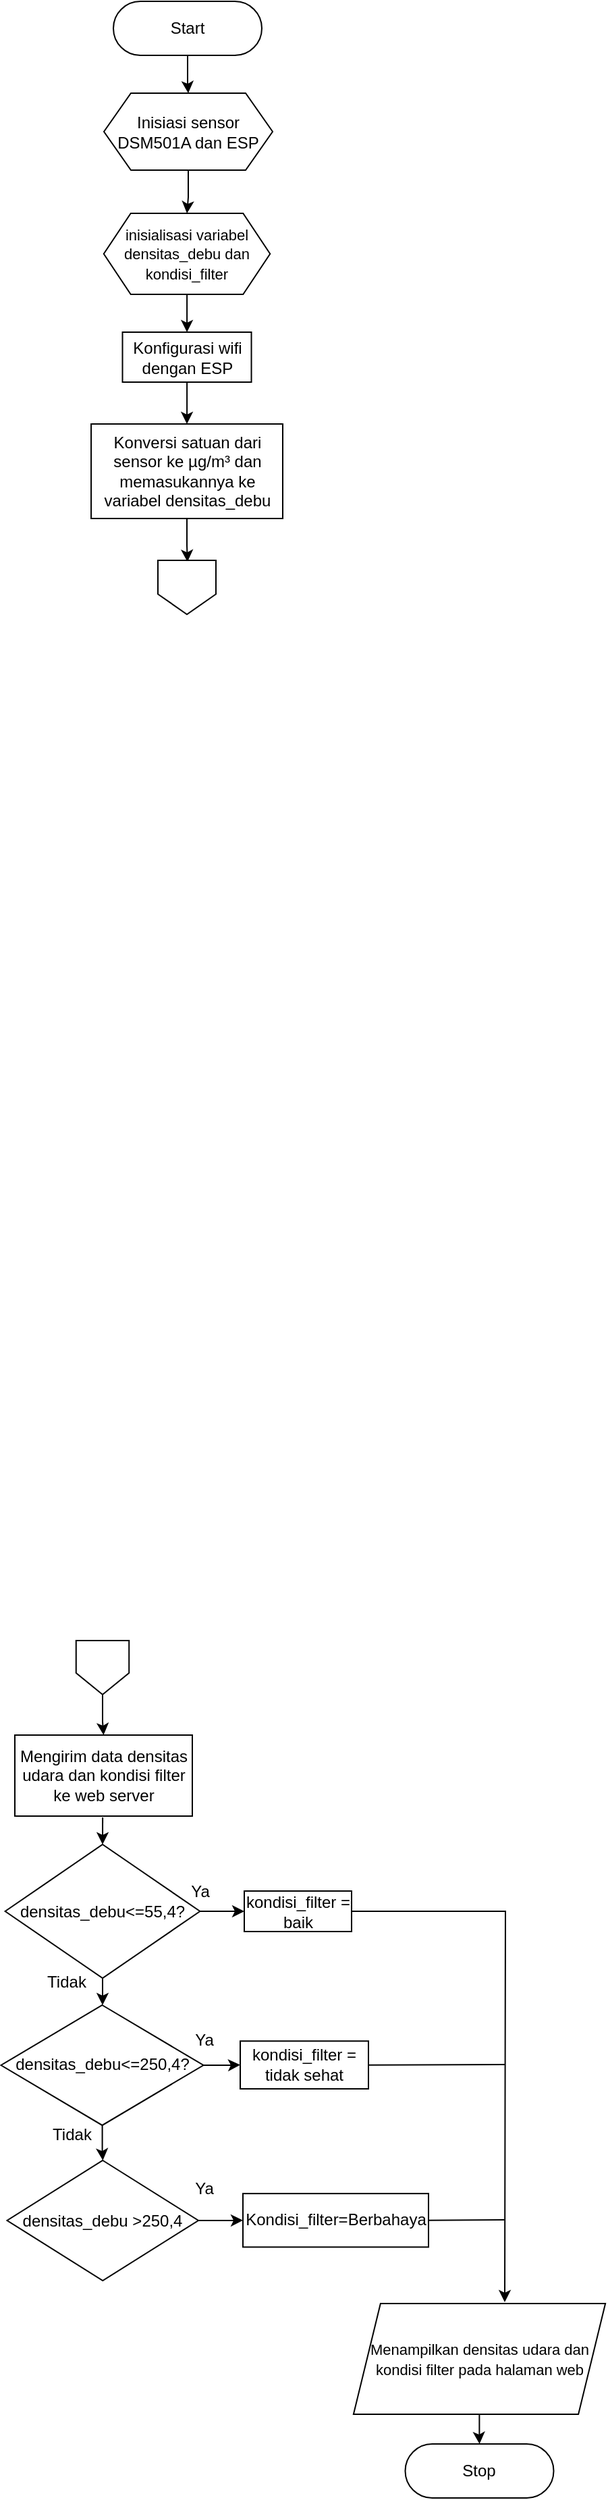 <mxfile version="24.0.1" type="github">
  <diagram name="Page-1" id="-ti8Vwm0ZAQlgcw2IOau">
    <mxGraphModel dx="768" dy="416" grid="1" gridSize="10" guides="1" tooltips="1" connect="1" arrows="1" fold="1" page="1" pageScale="1" pageWidth="850" pageHeight="1100" math="0" shadow="0">
      <root>
        <mxCell id="0" />
        <mxCell id="1" parent="0" />
        <mxCell id="4n3yPjEWY9yg18HthSz6-5" value="" style="edgeStyle=orthogonalEdgeStyle;rounded=0;orthogonalLoop=1;jettySize=auto;html=1;" parent="1" source="4n3yPjEWY9yg18HthSz6-1" target="4n3yPjEWY9yg18HthSz6-4" edge="1">
          <mxGeometry relative="1" as="geometry" />
        </mxCell>
        <mxCell id="4n3yPjEWY9yg18HthSz6-1" value="Start" style="html=1;dashed=0;whiteSpace=wrap;shape=mxgraph.dfd.start" parent="1" vertex="1">
          <mxGeometry x="280" y="26" width="110" height="40" as="geometry" />
        </mxCell>
        <mxCell id="4n3yPjEWY9yg18HthSz6-7" value="" style="edgeStyle=orthogonalEdgeStyle;rounded=0;orthogonalLoop=1;jettySize=auto;html=1;" parent="1" source="4n3yPjEWY9yg18HthSz6-4" target="4n3yPjEWY9yg18HthSz6-6" edge="1">
          <mxGeometry relative="1" as="geometry" />
        </mxCell>
        <mxCell id="4n3yPjEWY9yg18HthSz6-4" value="Inisiasi sensor DSM501A dan ESP" style="shape=hexagon;perimeter=hexagonPerimeter2;whiteSpace=wrap;html=1;fixedSize=1;dashed=0;" parent="1" vertex="1">
          <mxGeometry x="273" y="94" width="125" height="57" as="geometry" />
        </mxCell>
        <mxCell id="4n3yPjEWY9yg18HthSz6-9" value="" style="edgeStyle=orthogonalEdgeStyle;rounded=0;orthogonalLoop=1;jettySize=auto;html=1;" parent="1" source="4n3yPjEWY9yg18HthSz6-6" target="4n3yPjEWY9yg18HthSz6-8" edge="1">
          <mxGeometry relative="1" as="geometry" />
        </mxCell>
        <mxCell id="4n3yPjEWY9yg18HthSz6-6" value="&lt;font style=&quot;font-size: 11px;&quot;&gt;inisialisasi variabel densitas_debu dan kondisi_filter&lt;/font&gt;" style="shape=hexagon;perimeter=hexagonPerimeter2;whiteSpace=wrap;html=1;fixedSize=1;dashed=0;" parent="1" vertex="1">
          <mxGeometry x="272.88" y="183" width="123.25" height="60" as="geometry" />
        </mxCell>
        <mxCell id="4n3yPjEWY9yg18HthSz6-11" value="" style="edgeStyle=orthogonalEdgeStyle;rounded=0;orthogonalLoop=1;jettySize=auto;html=1;" parent="1" source="4n3yPjEWY9yg18HthSz6-8" target="4n3yPjEWY9yg18HthSz6-10" edge="1">
          <mxGeometry relative="1" as="geometry" />
        </mxCell>
        <mxCell id="4n3yPjEWY9yg18HthSz6-8" value="Konfigurasi wifi dengan ESP" style="whiteSpace=wrap;html=1;dashed=0;" parent="1" vertex="1">
          <mxGeometry x="286.76" y="271" width="95.5" height="37" as="geometry" />
        </mxCell>
        <mxCell id="4n3yPjEWY9yg18HthSz6-13" value="" style="edgeStyle=orthogonalEdgeStyle;rounded=0;orthogonalLoop=1;jettySize=auto;html=1;" parent="1" source="4n3yPjEWY9yg18HthSz6-10" edge="1">
          <mxGeometry relative="1" as="geometry">
            <mxPoint x="334.9" y="441.066" as="targetPoint" />
          </mxGeometry>
        </mxCell>
        <mxCell id="4n3yPjEWY9yg18HthSz6-10" value="Konversi satuan dari sensor ke&amp;nbsp;µg/m³ dan memasukannya ke variabel densitas_debu" style="whiteSpace=wrap;html=1;dashed=0;" parent="1" vertex="1">
          <mxGeometry x="263.53" y="339" width="141.97" height="70" as="geometry" />
        </mxCell>
        <mxCell id="4n3yPjEWY9yg18HthSz6-42" value="" style="shape=offPageConnector;whiteSpace=wrap;html=1;" parent="1" vertex="1">
          <mxGeometry x="313.01" y="440" width="42.99" height="40" as="geometry" />
        </mxCell>
        <mxCell id="4n3yPjEWY9yg18HthSz6-43" value="" style="edgeStyle=orthogonalEdgeStyle;rounded=0;orthogonalLoop=1;jettySize=auto;html=1;" parent="1" source="4n3yPjEWY9yg18HthSz6-45" target="4n3yPjEWY9yg18HthSz6-46" edge="1">
          <mxGeometry relative="1" as="geometry" />
        </mxCell>
        <mxCell id="4n3yPjEWY9yg18HthSz6-44" value="" style="edgeStyle=orthogonalEdgeStyle;rounded=0;orthogonalLoop=1;jettySize=auto;html=1;" parent="1" source="4n3yPjEWY9yg18HthSz6-45" target="4n3yPjEWY9yg18HthSz6-50" edge="1">
          <mxGeometry relative="1" as="geometry" />
        </mxCell>
        <mxCell id="4n3yPjEWY9yg18HthSz6-45" value="densitas_debu&amp;lt;=55,4?" style="rhombus;whiteSpace=wrap;html=1;dashed=0;" parent="1" vertex="1">
          <mxGeometry x="199.82" y="1391" width="144.37" height="99" as="geometry" />
        </mxCell>
        <mxCell id="4n3yPjEWY9yg18HthSz6-46" value="kondisi_filter = baik" style="whiteSpace=wrap;html=1;dashed=0;" parent="1" vertex="1">
          <mxGeometry x="377" y="1425.5" width="79.5" height="30" as="geometry" />
        </mxCell>
        <mxCell id="4n3yPjEWY9yg18HthSz6-47" value="Ya" style="text;html=1;align=center;verticalAlign=middle;resizable=0;points=[];autosize=1;strokeColor=none;fillColor=none;" parent="1" vertex="1">
          <mxGeometry x="324.26" y="1411" width="40" height="30" as="geometry" />
        </mxCell>
        <mxCell id="4n3yPjEWY9yg18HthSz6-48" value="" style="edgeStyle=orthogonalEdgeStyle;rounded=0;orthogonalLoop=1;jettySize=auto;html=1;" parent="1" source="4n3yPjEWY9yg18HthSz6-50" target="4n3yPjEWY9yg18HthSz6-52" edge="1">
          <mxGeometry relative="1" as="geometry" />
        </mxCell>
        <mxCell id="4n3yPjEWY9yg18HthSz6-49" value="" style="edgeStyle=orthogonalEdgeStyle;rounded=0;orthogonalLoop=1;jettySize=auto;html=1;" parent="1" source="4n3yPjEWY9yg18HthSz6-50" target="4n3yPjEWY9yg18HthSz6-54" edge="1">
          <mxGeometry relative="1" as="geometry" />
        </mxCell>
        <mxCell id="4n3yPjEWY9yg18HthSz6-50" value="densitas_debu&amp;lt;=250,4?" style="rhombus;whiteSpace=wrap;html=1;dashed=0;" parent="1" vertex="1">
          <mxGeometry x="196.75" y="1510" width="150" height="88.99" as="geometry" />
        </mxCell>
        <mxCell id="4n3yPjEWY9yg18HthSz6-51" value="Tidak" style="text;html=1;align=center;verticalAlign=middle;resizable=0;points=[];autosize=1;strokeColor=none;fillColor=none;" parent="1" vertex="1">
          <mxGeometry x="219.5" y="1478" width="50" height="30" as="geometry" />
        </mxCell>
        <mxCell id="4n3yPjEWY9yg18HthSz6-52" value="kondisi_filter = tidak sehat" style="whiteSpace=wrap;html=1;dashed=0;" parent="1" vertex="1">
          <mxGeometry x="374" y="1536.63" width="95" height="35.37" as="geometry" />
        </mxCell>
        <mxCell id="4n3yPjEWY9yg18HthSz6-53" value="" style="edgeStyle=orthogonalEdgeStyle;rounded=0;orthogonalLoop=1;jettySize=auto;html=1;" parent="1" source="4n3yPjEWY9yg18HthSz6-54" target="4n3yPjEWY9yg18HthSz6-57" edge="1">
          <mxGeometry relative="1" as="geometry" />
        </mxCell>
        <mxCell id="4n3yPjEWY9yg18HthSz6-54" value="densitas_debu &amp;gt;250,4" style="rhombus;whiteSpace=wrap;html=1;dashed=0;" parent="1" vertex="1">
          <mxGeometry x="201.25" y="1625" width="141.75" height="89" as="geometry" />
        </mxCell>
        <mxCell id="4n3yPjEWY9yg18HthSz6-55" value="Ya" style="text;html=1;align=center;verticalAlign=middle;resizable=0;points=[];autosize=1;strokeColor=none;fillColor=none;" parent="1" vertex="1">
          <mxGeometry x="327" y="1631" width="40" height="30" as="geometry" />
        </mxCell>
        <mxCell id="4n3yPjEWY9yg18HthSz6-56" value="Ya" style="text;html=1;align=center;verticalAlign=middle;resizable=0;points=[];autosize=1;strokeColor=none;fillColor=none;" parent="1" vertex="1">
          <mxGeometry x="327" y="1521" width="40" height="30" as="geometry" />
        </mxCell>
        <mxCell id="4n3yPjEWY9yg18HthSz6-57" value="Kondisi_filter=Berbahaya" style="whiteSpace=wrap;html=1;dashed=0;" parent="1" vertex="1">
          <mxGeometry x="376" y="1649.56" width="137.5" height="39.63" as="geometry" />
        </mxCell>
        <mxCell id="4n3yPjEWY9yg18HthSz6-63" value="" style="edgeStyle=orthogonalEdgeStyle;rounded=0;orthogonalLoop=1;jettySize=auto;html=1;" parent="1" source="4n3yPjEWY9yg18HthSz6-64" target="4n3yPjEWY9yg18HthSz6-65" edge="1">
          <mxGeometry relative="1" as="geometry" />
        </mxCell>
        <mxCell id="4n3yPjEWY9yg18HthSz6-64" value="&lt;font style=&quot;font-size: 11px;&quot;&gt;Menampilkan densitas udara dan kondisi filter pada halaman web&lt;/font&gt;" style="shape=parallelogram;perimeter=parallelogramPerimeter;whiteSpace=wrap;html=1;fixedSize=1;rounded=0;" parent="1" vertex="1">
          <mxGeometry x="457.94" y="1731" width="186.62" height="82" as="geometry" />
        </mxCell>
        <mxCell id="4n3yPjEWY9yg18HthSz6-65" value="Stop" style="html=1;dashed=0;whiteSpace=wrap;shape=mxgraph.dfd.start" parent="1" vertex="1">
          <mxGeometry x="496.25" y="1835" width="110" height="40" as="geometry" />
        </mxCell>
        <mxCell id="4n3yPjEWY9yg18HthSz6-66" value="Tidak" style="text;html=1;align=center;verticalAlign=middle;resizable=0;points=[];autosize=1;strokeColor=none;fillColor=none;" parent="1" vertex="1">
          <mxGeometry x="223.76" y="1590.51" width="50" height="30" as="geometry" />
        </mxCell>
        <mxCell id="4n3yPjEWY9yg18HthSz6-70" style="edgeStyle=orthogonalEdgeStyle;rounded=0;orthogonalLoop=1;jettySize=auto;html=1;entryX=0.5;entryY=0;entryDx=0;entryDy=0;" parent="1" target="4n3yPjEWY9yg18HthSz6-45" edge="1">
          <mxGeometry relative="1" as="geometry">
            <mxPoint x="272.059" y="1371" as="sourcePoint" />
          </mxGeometry>
        </mxCell>
        <mxCell id="pr5diSzIzkrrn94b9Mte-29" style="edgeStyle=orthogonalEdgeStyle;rounded=0;orthogonalLoop=1;jettySize=auto;html=1;entryX=0.5;entryY=0;entryDx=0;entryDy=0;" edge="1" parent="1" source="4n3yPjEWY9yg18HthSz6-67" target="pr5diSzIzkrrn94b9Mte-28">
          <mxGeometry relative="1" as="geometry" />
        </mxCell>
        <mxCell id="4n3yPjEWY9yg18HthSz6-67" value="" style="shape=offPageConnector;whiteSpace=wrap;html=1;size=0.4;" parent="1" vertex="1">
          <mxGeometry x="252.38" y="1240" width="39.24" height="40" as="geometry" />
        </mxCell>
        <mxCell id="pr5diSzIzkrrn94b9Mte-28" value="Mengirim data densitas udara dan kondisi filter ke web server" style="rounded=0;whiteSpace=wrap;html=1;" vertex="1" parent="1">
          <mxGeometry x="207" y="1310" width="131.5" height="60" as="geometry" />
        </mxCell>
        <mxCell id="pr5diSzIzkrrn94b9Mte-30" style="edgeStyle=orthogonalEdgeStyle;rounded=0;orthogonalLoop=1;jettySize=auto;html=1;" edge="1" parent="1" source="4n3yPjEWY9yg18HthSz6-46">
          <mxGeometry relative="1" as="geometry">
            <mxPoint x="570" y="1730" as="targetPoint" />
          </mxGeometry>
        </mxCell>
        <mxCell id="pr5diSzIzkrrn94b9Mte-34" value="" style="endArrow=none;html=1;rounded=0;exitX=1;exitY=0.5;exitDx=0;exitDy=0;" edge="1" parent="1" source="4n3yPjEWY9yg18HthSz6-52">
          <mxGeometry width="50" height="50" relative="1" as="geometry">
            <mxPoint x="480" y="1572" as="sourcePoint" />
            <mxPoint x="570" y="1554" as="targetPoint" />
          </mxGeometry>
        </mxCell>
        <mxCell id="pr5diSzIzkrrn94b9Mte-35" value="" style="endArrow=none;html=1;rounded=0;exitX=1;exitY=0.5;exitDx=0;exitDy=0;" edge="1" parent="1" source="4n3yPjEWY9yg18HthSz6-57">
          <mxGeometry width="50" height="50" relative="1" as="geometry">
            <mxPoint x="520" y="1640" as="sourcePoint" />
            <mxPoint x="570" y="1669" as="targetPoint" />
          </mxGeometry>
        </mxCell>
      </root>
    </mxGraphModel>
  </diagram>
</mxfile>
